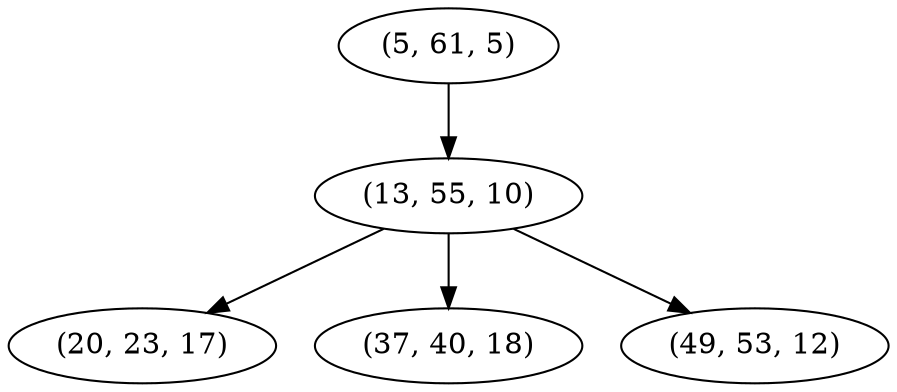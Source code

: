 digraph tree {
    "(5, 61, 5)";
    "(13, 55, 10)";
    "(20, 23, 17)";
    "(37, 40, 18)";
    "(49, 53, 12)";
    "(5, 61, 5)" -> "(13, 55, 10)";
    "(13, 55, 10)" -> "(20, 23, 17)";
    "(13, 55, 10)" -> "(37, 40, 18)";
    "(13, 55, 10)" -> "(49, 53, 12)";
}
